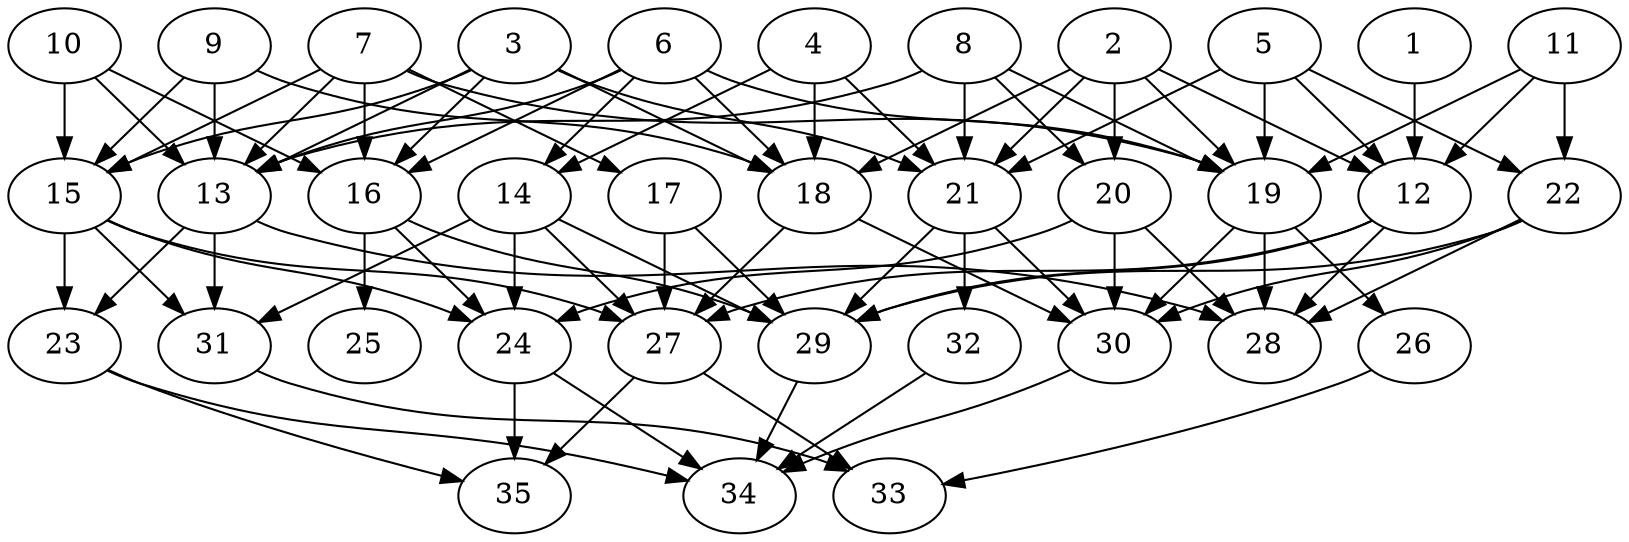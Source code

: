 // DAG automatically generated by daggen at Thu Oct  3 14:05:37 2019
// ./daggen --dot -n 35 --ccr 0.5 --fat 0.7 --regular 0.7 --density 0.5 --mindata 5242880 --maxdata 52428800 
digraph G {
  1 [size="33959936", alpha="0.01", expect_size="16979968"] 
  1 -> 12 [size ="16979968"]
  2 [size="89653248", alpha="0.15", expect_size="44826624"] 
  2 -> 12 [size ="44826624"]
  2 -> 18 [size ="44826624"]
  2 -> 19 [size ="44826624"]
  2 -> 20 [size ="44826624"]
  2 -> 21 [size ="44826624"]
  3 [size="63201280", alpha="0.04", expect_size="31600640"] 
  3 -> 13 [size ="31600640"]
  3 -> 15 [size ="31600640"]
  3 -> 16 [size ="31600640"]
  3 -> 18 [size ="31600640"]
  3 -> 21 [size ="31600640"]
  4 [size="32012288", alpha="0.15", expect_size="16006144"] 
  4 -> 14 [size ="16006144"]
  4 -> 18 [size ="16006144"]
  4 -> 21 [size ="16006144"]
  5 [size="13545472", alpha="0.17", expect_size="6772736"] 
  5 -> 12 [size ="6772736"]
  5 -> 19 [size ="6772736"]
  5 -> 21 [size ="6772736"]
  5 -> 22 [size ="6772736"]
  6 [size="54847488", alpha="0.13", expect_size="27423744"] 
  6 -> 13 [size ="27423744"]
  6 -> 14 [size ="27423744"]
  6 -> 16 [size ="27423744"]
  6 -> 18 [size ="27423744"]
  6 -> 19 [size ="27423744"]
  7 [size="92313600", alpha="0.11", expect_size="46156800"] 
  7 -> 13 [size ="46156800"]
  7 -> 15 [size ="46156800"]
  7 -> 16 [size ="46156800"]
  7 -> 17 [size ="46156800"]
  7 -> 19 [size ="46156800"]
  8 [size="52129792", alpha="0.00", expect_size="26064896"] 
  8 -> 13 [size ="26064896"]
  8 -> 19 [size ="26064896"]
  8 -> 20 [size ="26064896"]
  8 -> 21 [size ="26064896"]
  9 [size="38948864", alpha="0.16", expect_size="19474432"] 
  9 -> 13 [size ="19474432"]
  9 -> 15 [size ="19474432"]
  9 -> 18 [size ="19474432"]
  10 [size="78489600", alpha="0.01", expect_size="39244800"] 
  10 -> 13 [size ="39244800"]
  10 -> 15 [size ="39244800"]
  10 -> 16 [size ="39244800"]
  11 [size="31383552", alpha="0.05", expect_size="15691776"] 
  11 -> 12 [size ="15691776"]
  11 -> 19 [size ="15691776"]
  11 -> 22 [size ="15691776"]
  12 [size="37320704", alpha="0.03", expect_size="18660352"] 
  12 -> 27 [size ="18660352"]
  12 -> 28 [size ="18660352"]
  12 -> 29 [size ="18660352"]
  13 [size="14585856", alpha="0.01", expect_size="7292928"] 
  13 -> 23 [size ="7292928"]
  13 -> 28 [size ="7292928"]
  13 -> 31 [size ="7292928"]
  14 [size="32335872", alpha="0.07", expect_size="16167936"] 
  14 -> 24 [size ="16167936"]
  14 -> 27 [size ="16167936"]
  14 -> 29 [size ="16167936"]
  14 -> 31 [size ="16167936"]
  15 [size="104712192", alpha="0.02", expect_size="52356096"] 
  15 -> 23 [size ="52356096"]
  15 -> 24 [size ="52356096"]
  15 -> 27 [size ="52356096"]
  15 -> 31 [size ="52356096"]
  16 [size="90578944", alpha="0.07", expect_size="45289472"] 
  16 -> 24 [size ="45289472"]
  16 -> 25 [size ="45289472"]
  16 -> 29 [size ="45289472"]
  17 [size="59238400", alpha="0.12", expect_size="29619200"] 
  17 -> 27 [size ="29619200"]
  17 -> 29 [size ="29619200"]
  18 [size="15360000", alpha="0.06", expect_size="7680000"] 
  18 -> 27 [size ="7680000"]
  18 -> 30 [size ="7680000"]
  19 [size="16633856", alpha="0.08", expect_size="8316928"] 
  19 -> 26 [size ="8316928"]
  19 -> 28 [size ="8316928"]
  19 -> 30 [size ="8316928"]
  20 [size="92413952", alpha="0.18", expect_size="46206976"] 
  20 -> 24 [size ="46206976"]
  20 -> 28 [size ="46206976"]
  20 -> 30 [size ="46206976"]
  21 [size="97740800", alpha="0.14", expect_size="48870400"] 
  21 -> 29 [size ="48870400"]
  21 -> 30 [size ="48870400"]
  21 -> 32 [size ="48870400"]
  22 [size="25509888", alpha="0.06", expect_size="12754944"] 
  22 -> 28 [size ="12754944"]
  22 -> 29 [size ="12754944"]
  22 -> 30 [size ="12754944"]
  23 [size="38017024", alpha="0.09", expect_size="19008512"] 
  23 -> 34 [size ="19008512"]
  23 -> 35 [size ="19008512"]
  24 [size="42047488", alpha="0.17", expect_size="21023744"] 
  24 -> 34 [size ="21023744"]
  24 -> 35 [size ="21023744"]
  25 [size="75096064", alpha="0.05", expect_size="37548032"] 
  26 [size="86396928", alpha="0.03", expect_size="43198464"] 
  26 -> 33 [size ="43198464"]
  27 [size="24748032", alpha="0.18", expect_size="12374016"] 
  27 -> 33 [size ="12374016"]
  27 -> 35 [size ="12374016"]
  28 [size="79349760", alpha="0.02", expect_size="39674880"] 
  29 [size="13617152", alpha="0.12", expect_size="6808576"] 
  29 -> 34 [size ="6808576"]
  30 [size="50933760", alpha="0.17", expect_size="25466880"] 
  30 -> 34 [size ="25466880"]
  31 [size="42622976", alpha="0.06", expect_size="21311488"] 
  31 -> 33 [size ="21311488"]
  32 [size="12163072", alpha="0.00", expect_size="6081536"] 
  32 -> 34 [size ="6081536"]
  33 [size="38719488", alpha="0.16", expect_size="19359744"] 
  34 [size="80637952", alpha="0.16", expect_size="40318976"] 
  35 [size="65075200", alpha="0.16", expect_size="32537600"] 
}
